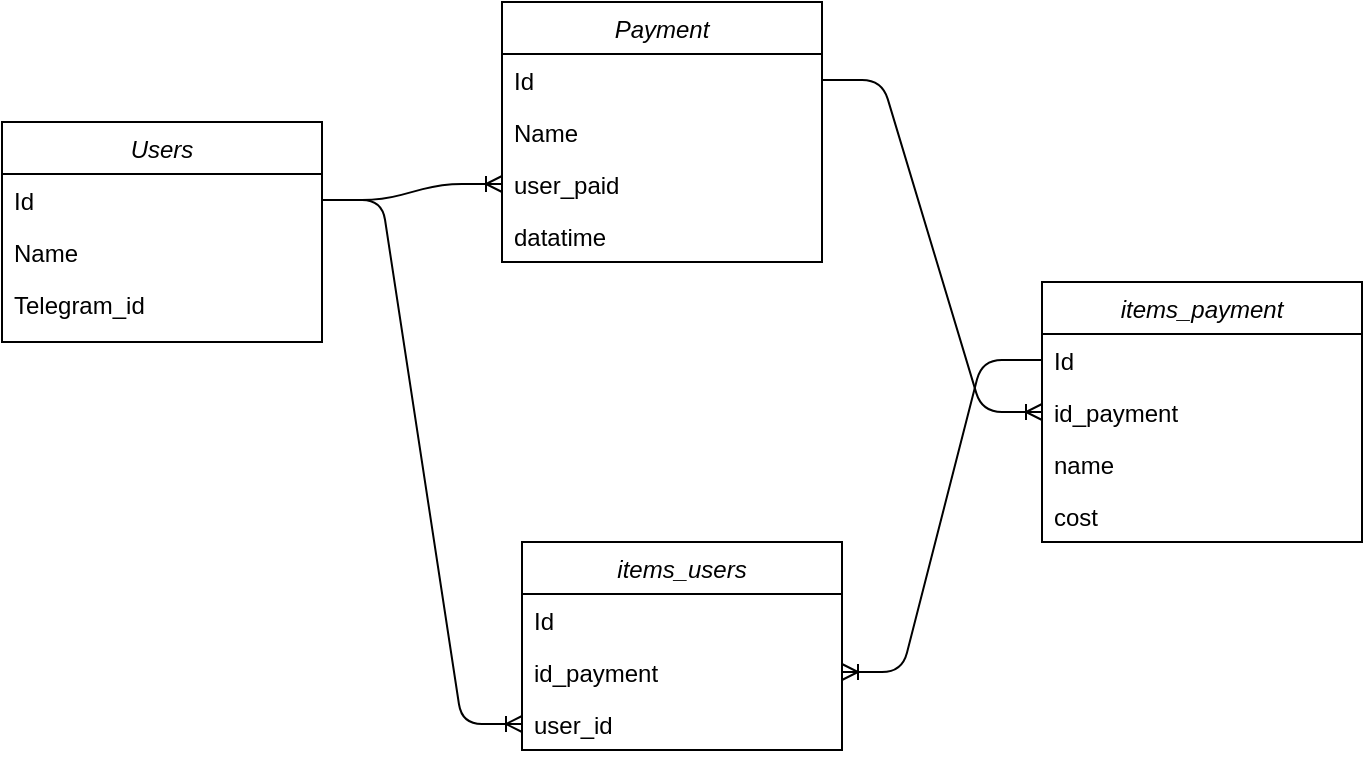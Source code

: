 <mxfile version="13.9.9" type="device"><diagram id="C5RBs43oDa-KdzZeNtuy" name="Page-1"><mxGraphModel dx="583" dy="678" grid="1" gridSize="10" guides="1" tooltips="1" connect="1" arrows="1" fold="1" page="1" pageScale="1" pageWidth="827" pageHeight="1169" math="0" shadow="0"><root><mxCell id="WIyWlLk6GJQsqaUBKTNV-0"/><mxCell id="WIyWlLk6GJQsqaUBKTNV-1" parent="WIyWlLk6GJQsqaUBKTNV-0"/><mxCell id="0fNWoBhqTqb_3as456Vf-2" value="Users" style="swimlane;fontStyle=2;align=center;verticalAlign=top;childLayout=stackLayout;horizontal=1;startSize=26;horizontalStack=0;resizeParent=1;resizeLast=0;collapsible=1;marginBottom=0;rounded=0;shadow=0;strokeWidth=1;" vertex="1" parent="WIyWlLk6GJQsqaUBKTNV-1"><mxGeometry x="120" y="680" width="160" height="110" as="geometry"><mxRectangle x="230" y="140" width="160" height="26" as="alternateBounds"/></mxGeometry></mxCell><mxCell id="0fNWoBhqTqb_3as456Vf-3" value="Id" style="text;align=left;verticalAlign=top;spacingLeft=4;spacingRight=4;overflow=hidden;rotatable=0;points=[[0,0.5],[1,0.5]];portConstraint=eastwest;" vertex="1" parent="0fNWoBhqTqb_3as456Vf-2"><mxGeometry y="26" width="160" height="26" as="geometry"/></mxCell><mxCell id="0fNWoBhqTqb_3as456Vf-4" value="Name" style="text;align=left;verticalAlign=top;spacingLeft=4;spacingRight=4;overflow=hidden;rotatable=0;points=[[0,0.5],[1,0.5]];portConstraint=eastwest;rounded=0;shadow=0;html=0;" vertex="1" parent="0fNWoBhqTqb_3as456Vf-2"><mxGeometry y="52" width="160" height="26" as="geometry"/></mxCell><mxCell id="0fNWoBhqTqb_3as456Vf-5" value="Telegram_id" style="text;align=left;verticalAlign=top;spacingLeft=4;spacingRight=4;overflow=hidden;rotatable=0;points=[[0,0.5],[1,0.5]];portConstraint=eastwest;rounded=0;shadow=0;html=0;" vertex="1" parent="0fNWoBhqTqb_3as456Vf-2"><mxGeometry y="78" width="160" height="26" as="geometry"/></mxCell><mxCell id="0fNWoBhqTqb_3as456Vf-9" value="Payment" style="swimlane;fontStyle=2;align=center;verticalAlign=top;childLayout=stackLayout;horizontal=1;startSize=26;horizontalStack=0;resizeParent=1;resizeLast=0;collapsible=1;marginBottom=0;rounded=0;shadow=0;strokeWidth=1;" vertex="1" parent="WIyWlLk6GJQsqaUBKTNV-1"><mxGeometry x="370" y="620" width="160" height="130" as="geometry"><mxRectangle x="230" y="140" width="160" height="26" as="alternateBounds"/></mxGeometry></mxCell><mxCell id="0fNWoBhqTqb_3as456Vf-10" value="Id" style="text;align=left;verticalAlign=top;spacingLeft=4;spacingRight=4;overflow=hidden;rotatable=0;points=[[0,0.5],[1,0.5]];portConstraint=eastwest;" vertex="1" parent="0fNWoBhqTqb_3as456Vf-9"><mxGeometry y="26" width="160" height="26" as="geometry"/></mxCell><mxCell id="0fNWoBhqTqb_3as456Vf-11" value="Name" style="text;align=left;verticalAlign=top;spacingLeft=4;spacingRight=4;overflow=hidden;rotatable=0;points=[[0,0.5],[1,0.5]];portConstraint=eastwest;rounded=0;shadow=0;html=0;" vertex="1" parent="0fNWoBhqTqb_3as456Vf-9"><mxGeometry y="52" width="160" height="26" as="geometry"/></mxCell><mxCell id="0fNWoBhqTqb_3as456Vf-12" value="user_paid" style="text;align=left;verticalAlign=top;spacingLeft=4;spacingRight=4;overflow=hidden;rotatable=0;points=[[0,0.5],[1,0.5]];portConstraint=eastwest;rounded=0;shadow=0;html=0;" vertex="1" parent="0fNWoBhqTqb_3as456Vf-9"><mxGeometry y="78" width="160" height="26" as="geometry"/></mxCell><mxCell id="0fNWoBhqTqb_3as456Vf-13" value="datatime&#10;" style="text;align=left;verticalAlign=top;spacingLeft=4;spacingRight=4;overflow=hidden;rotatable=0;points=[[0,0.5],[1,0.5]];portConstraint=eastwest;rounded=0;shadow=0;html=0;" vertex="1" parent="0fNWoBhqTqb_3as456Vf-9"><mxGeometry y="104" width="160" height="26" as="geometry"/></mxCell><mxCell id="0fNWoBhqTqb_3as456Vf-14" value="items_payment" style="swimlane;fontStyle=2;align=center;verticalAlign=top;childLayout=stackLayout;horizontal=1;startSize=26;horizontalStack=0;resizeParent=1;resizeLast=0;collapsible=1;marginBottom=0;rounded=0;shadow=0;strokeWidth=1;" vertex="1" parent="WIyWlLk6GJQsqaUBKTNV-1"><mxGeometry x="640" y="760" width="160" height="130" as="geometry"><mxRectangle x="230" y="140" width="160" height="26" as="alternateBounds"/></mxGeometry></mxCell><mxCell id="0fNWoBhqTqb_3as456Vf-15" value="Id" style="text;align=left;verticalAlign=top;spacingLeft=4;spacingRight=4;overflow=hidden;rotatable=0;points=[[0,0.5],[1,0.5]];portConstraint=eastwest;" vertex="1" parent="0fNWoBhqTqb_3as456Vf-14"><mxGeometry y="26" width="160" height="26" as="geometry"/></mxCell><mxCell id="0fNWoBhqTqb_3as456Vf-16" value="id_payment" style="text;align=left;verticalAlign=top;spacingLeft=4;spacingRight=4;overflow=hidden;rotatable=0;points=[[0,0.5],[1,0.5]];portConstraint=eastwest;rounded=0;shadow=0;html=0;" vertex="1" parent="0fNWoBhqTqb_3as456Vf-14"><mxGeometry y="52" width="160" height="26" as="geometry"/></mxCell><mxCell id="0fNWoBhqTqb_3as456Vf-17" value="name" style="text;align=left;verticalAlign=top;spacingLeft=4;spacingRight=4;overflow=hidden;rotatable=0;points=[[0,0.5],[1,0.5]];portConstraint=eastwest;rounded=0;shadow=0;html=0;" vertex="1" parent="0fNWoBhqTqb_3as456Vf-14"><mxGeometry y="78" width="160" height="26" as="geometry"/></mxCell><mxCell id="0fNWoBhqTqb_3as456Vf-18" value="cost" style="text;align=left;verticalAlign=top;spacingLeft=4;spacingRight=4;overflow=hidden;rotatable=0;points=[[0,0.5],[1,0.5]];portConstraint=eastwest;rounded=0;shadow=0;html=0;" vertex="1" parent="0fNWoBhqTqb_3as456Vf-14"><mxGeometry y="104" width="160" height="26" as="geometry"/></mxCell><mxCell id="0fNWoBhqTqb_3as456Vf-20" value="" style="edgeStyle=entityRelationEdgeStyle;fontSize=12;html=1;endArrow=ERoneToMany;entryX=0;entryY=0.5;entryDx=0;entryDy=0;" edge="1" parent="WIyWlLk6GJQsqaUBKTNV-1" source="0fNWoBhqTqb_3as456Vf-3" target="0fNWoBhqTqb_3as456Vf-12"><mxGeometry width="100" height="100" relative="1" as="geometry"><mxPoint x="840" y="880" as="sourcePoint"/><mxPoint x="940" y="780" as="targetPoint"/></mxGeometry></mxCell><mxCell id="0fNWoBhqTqb_3as456Vf-21" value="" style="edgeStyle=entityRelationEdgeStyle;fontSize=12;html=1;endArrow=ERoneToMany;entryX=0;entryY=0.5;entryDx=0;entryDy=0;" edge="1" parent="WIyWlLk6GJQsqaUBKTNV-1" source="0fNWoBhqTqb_3as456Vf-10" target="0fNWoBhqTqb_3as456Vf-16"><mxGeometry width="100" height="100" relative="1" as="geometry"><mxPoint x="540" y="800" as="sourcePoint"/><mxPoint x="640" y="932" as="targetPoint"/></mxGeometry></mxCell><mxCell id="0fNWoBhqTqb_3as456Vf-22" value="items_users" style="swimlane;fontStyle=2;align=center;verticalAlign=top;childLayout=stackLayout;horizontal=1;startSize=26;horizontalStack=0;resizeParent=1;resizeLast=0;collapsible=1;marginBottom=0;rounded=0;shadow=0;strokeWidth=1;" vertex="1" parent="WIyWlLk6GJQsqaUBKTNV-1"><mxGeometry x="380" y="890" width="160" height="104" as="geometry"><mxRectangle x="230" y="140" width="160" height="26" as="alternateBounds"/></mxGeometry></mxCell><mxCell id="0fNWoBhqTqb_3as456Vf-23" value="Id" style="text;align=left;verticalAlign=top;spacingLeft=4;spacingRight=4;overflow=hidden;rotatable=0;points=[[0,0.5],[1,0.5]];portConstraint=eastwest;" vertex="1" parent="0fNWoBhqTqb_3as456Vf-22"><mxGeometry y="26" width="160" height="26" as="geometry"/></mxCell><mxCell id="0fNWoBhqTqb_3as456Vf-24" value="id_payment" style="text;align=left;verticalAlign=top;spacingLeft=4;spacingRight=4;overflow=hidden;rotatable=0;points=[[0,0.5],[1,0.5]];portConstraint=eastwest;rounded=0;shadow=0;html=0;" vertex="1" parent="0fNWoBhqTqb_3as456Vf-22"><mxGeometry y="52" width="160" height="26" as="geometry"/></mxCell><mxCell id="0fNWoBhqTqb_3as456Vf-25" value="user_id" style="text;align=left;verticalAlign=top;spacingLeft=4;spacingRight=4;overflow=hidden;rotatable=0;points=[[0,0.5],[1,0.5]];portConstraint=eastwest;rounded=0;shadow=0;html=0;" vertex="1" parent="0fNWoBhqTqb_3as456Vf-22"><mxGeometry y="78" width="160" height="26" as="geometry"/></mxCell><mxCell id="0fNWoBhqTqb_3as456Vf-27" value="" style="edgeStyle=entityRelationEdgeStyle;fontSize=12;html=1;endArrow=ERoneToMany;entryX=0;entryY=0.5;entryDx=0;entryDy=0;exitX=1;exitY=0.5;exitDx=0;exitDy=0;" edge="1" parent="WIyWlLk6GJQsqaUBKTNV-1" source="0fNWoBhqTqb_3as456Vf-3" target="0fNWoBhqTqb_3as456Vf-25"><mxGeometry width="100" height="100" relative="1" as="geometry"><mxPoint x="290" y="729" as="sourcePoint"/><mxPoint x="380" y="721" as="targetPoint"/></mxGeometry></mxCell><mxCell id="0fNWoBhqTqb_3as456Vf-28" value="" style="edgeStyle=entityRelationEdgeStyle;fontSize=12;html=1;endArrow=ERoneToMany;entryX=1;entryY=0.5;entryDx=0;entryDy=0;exitX=0;exitY=0.5;exitDx=0;exitDy=0;" edge="1" parent="WIyWlLk6GJQsqaUBKTNV-1" source="0fNWoBhqTqb_3as456Vf-15" target="0fNWoBhqTqb_3as456Vf-24"><mxGeometry width="100" height="100" relative="1" as="geometry"><mxPoint x="290" y="729" as="sourcePoint"/><mxPoint x="390" y="991" as="targetPoint"/></mxGeometry></mxCell></root></mxGraphModel></diagram></mxfile>